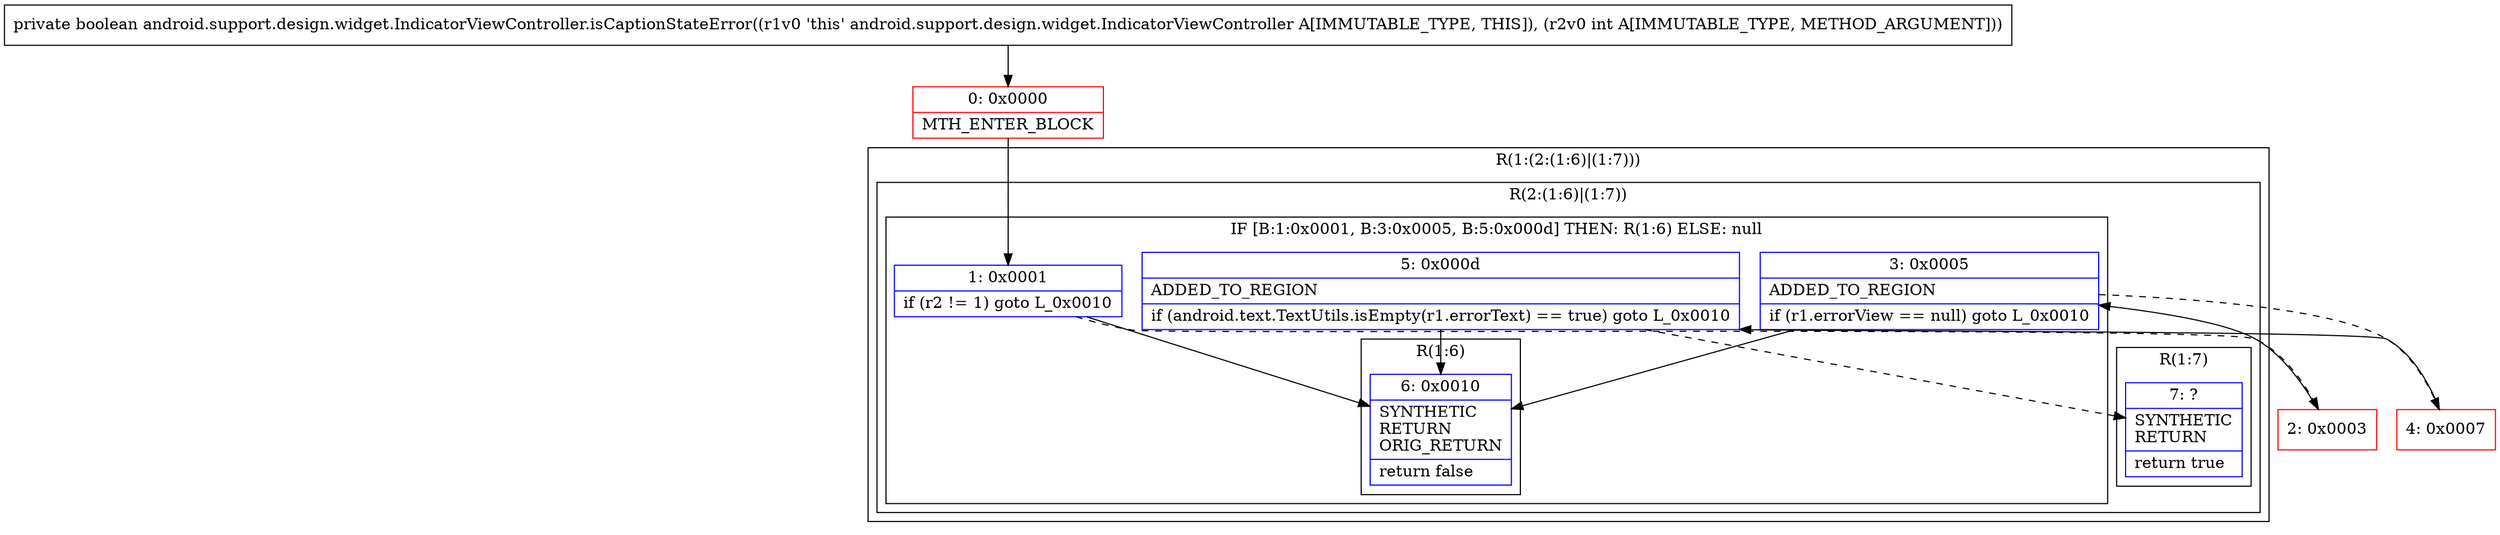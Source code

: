 digraph "CFG forandroid.support.design.widget.IndicatorViewController.isCaptionStateError(I)Z" {
subgraph cluster_Region_1314937744 {
label = "R(1:(2:(1:6)|(1:7)))";
node [shape=record,color=blue];
subgraph cluster_Region_1327516969 {
label = "R(2:(1:6)|(1:7))";
node [shape=record,color=blue];
subgraph cluster_IfRegion_1798353613 {
label = "IF [B:1:0x0001, B:3:0x0005, B:5:0x000d] THEN: R(1:6) ELSE: null";
node [shape=record,color=blue];
Node_1 [shape=record,label="{1\:\ 0x0001|if (r2 != 1) goto L_0x0010\l}"];
Node_3 [shape=record,label="{3\:\ 0x0005|ADDED_TO_REGION\l|if (r1.errorView == null) goto L_0x0010\l}"];
Node_5 [shape=record,label="{5\:\ 0x000d|ADDED_TO_REGION\l|if (android.text.TextUtils.isEmpty(r1.errorText) == true) goto L_0x0010\l}"];
subgraph cluster_Region_620136979 {
label = "R(1:6)";
node [shape=record,color=blue];
Node_6 [shape=record,label="{6\:\ 0x0010|SYNTHETIC\lRETURN\lORIG_RETURN\l|return false\l}"];
}
}
subgraph cluster_Region_1745287622 {
label = "R(1:7)";
node [shape=record,color=blue];
Node_7 [shape=record,label="{7\:\ ?|SYNTHETIC\lRETURN\l|return true\l}"];
}
}
}
Node_0 [shape=record,color=red,label="{0\:\ 0x0000|MTH_ENTER_BLOCK\l}"];
Node_2 [shape=record,color=red,label="{2\:\ 0x0003}"];
Node_4 [shape=record,color=red,label="{4\:\ 0x0007}"];
MethodNode[shape=record,label="{private boolean android.support.design.widget.IndicatorViewController.isCaptionStateError((r1v0 'this' android.support.design.widget.IndicatorViewController A[IMMUTABLE_TYPE, THIS]), (r2v0 int A[IMMUTABLE_TYPE, METHOD_ARGUMENT])) }"];
MethodNode -> Node_0;
Node_1 -> Node_2[style=dashed];
Node_1 -> Node_6;
Node_3 -> Node_4[style=dashed];
Node_3 -> Node_6;
Node_5 -> Node_6;
Node_5 -> Node_7[style=dashed];
Node_0 -> Node_1;
Node_2 -> Node_3;
Node_4 -> Node_5;
}

